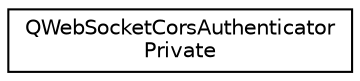 digraph "Graphical Class Hierarchy"
{
  edge [fontname="Helvetica",fontsize="10",labelfontname="Helvetica",labelfontsize="10"];
  node [fontname="Helvetica",fontsize="10",shape=record];
  rankdir="LR";
  Node0 [label="QWebSocketCorsAuthenticator\lPrivate",height=0.2,width=0.4,color="black", fillcolor="white", style="filled",URL="$class_q_web_socket_cors_authenticator_private.html"];
}
